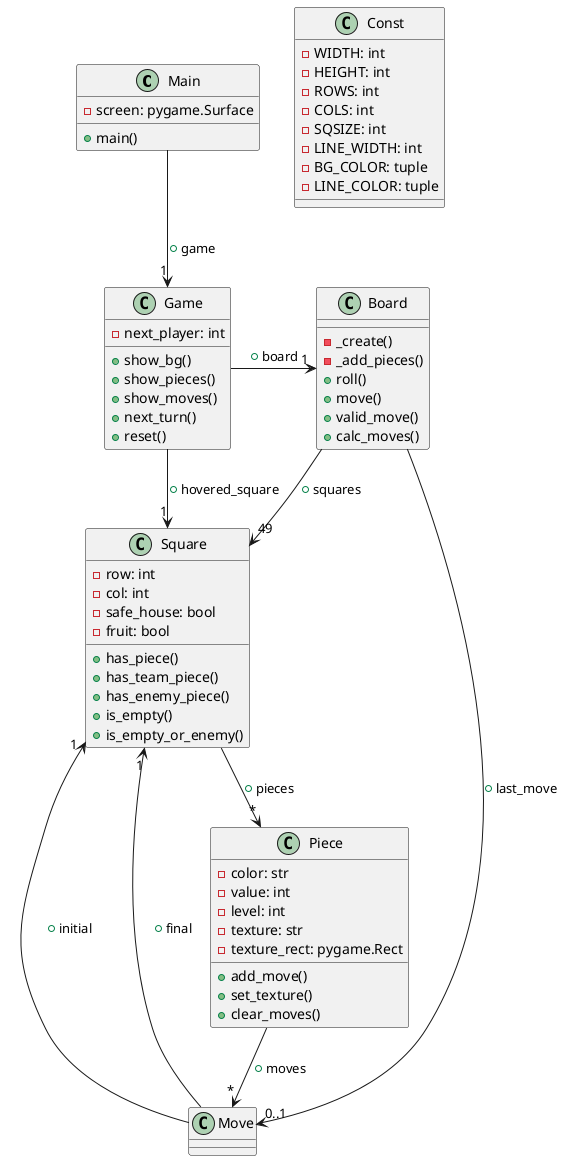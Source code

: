 @startuml ChowkaBhara

'left to right direction
' skinparam linetype ortho

Class Main{
    - screen: pygame.Surface
    + main()
}

Class Const{
    - WIDTH: int
    - HEIGHT: int
    - ROWS: int
    - COLS: int
    - SQSIZE: int
    - LINE_WIDTH: int
    - BG_COLOR: tuple
    - LINE_COLOR: tuple
}

class Game{
    - next_player: int
    + show_bg()
    + show_pieces()
    + show_moves()
    + next_turn()
    + reset()
}

class Board{
    - _create()
    - _add_pieces()
    + roll()
    + move()
    + valid_move()
    + calc_moves()
}

class Square{
    - row: int
    - col: int
    - safe_house: bool
    - fruit: bool
    + has_piece()
    + has_team_piece()
    + has_enemy_piece()
    + is_empty()
    + is_empty_or_enemy()
}

class Piece{
    - color: str
    - value: int
    - level: int
    - texture: str
    - texture_rect: pygame.Rect
    + add_move()
    + set_texture()
    + clear_moves()
}

Class Move{}

Main --> "1" Game: +game
Game -r-> "1" Board: +board
Game --> "1" Square: +hovered_square
Board --> "49" Square: +squares
Square --> "*" Piece: +pieces
Board --> "0..1" Move: +last_move
Piece --> "*" Move: +moves
Move --> "1" Square: +initial
Move --> "1" Square: +final

@enduml